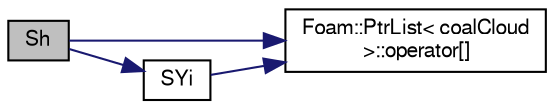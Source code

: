 digraph "Sh"
{
  bgcolor="transparent";
  edge [fontname="FreeSans",fontsize="10",labelfontname="FreeSans",labelfontsize="10"];
  node [fontname="FreeSans",fontsize="10",shape=record];
  rankdir="LR";
  Node330 [label="Sh",height=0.2,width=0.4,color="black", fillcolor="grey75", style="filled", fontcolor="black"];
  Node330 -> Node331 [color="midnightblue",fontsize="10",style="solid",fontname="FreeSans"];
  Node331 [label="Foam::PtrList\< coalCloud\l \>::operator[]",height=0.2,width=0.4,color="black",URL="$a25914.html#a92eab3a97cd59afdf63a26b0a90642a9",tooltip="Return element const reference. "];
  Node330 -> Node332 [color="midnightblue",fontsize="10",style="solid",fontname="FreeSans"];
  Node332 [label="SYi",height=0.2,width=0.4,color="black",URL="$a23606.html#a4971d965fd221c92cae237555e0316ff",tooltip="Return mass source term for specie i - specie eqn. "];
  Node332 -> Node331 [color="midnightblue",fontsize="10",style="solid",fontname="FreeSans"];
}
